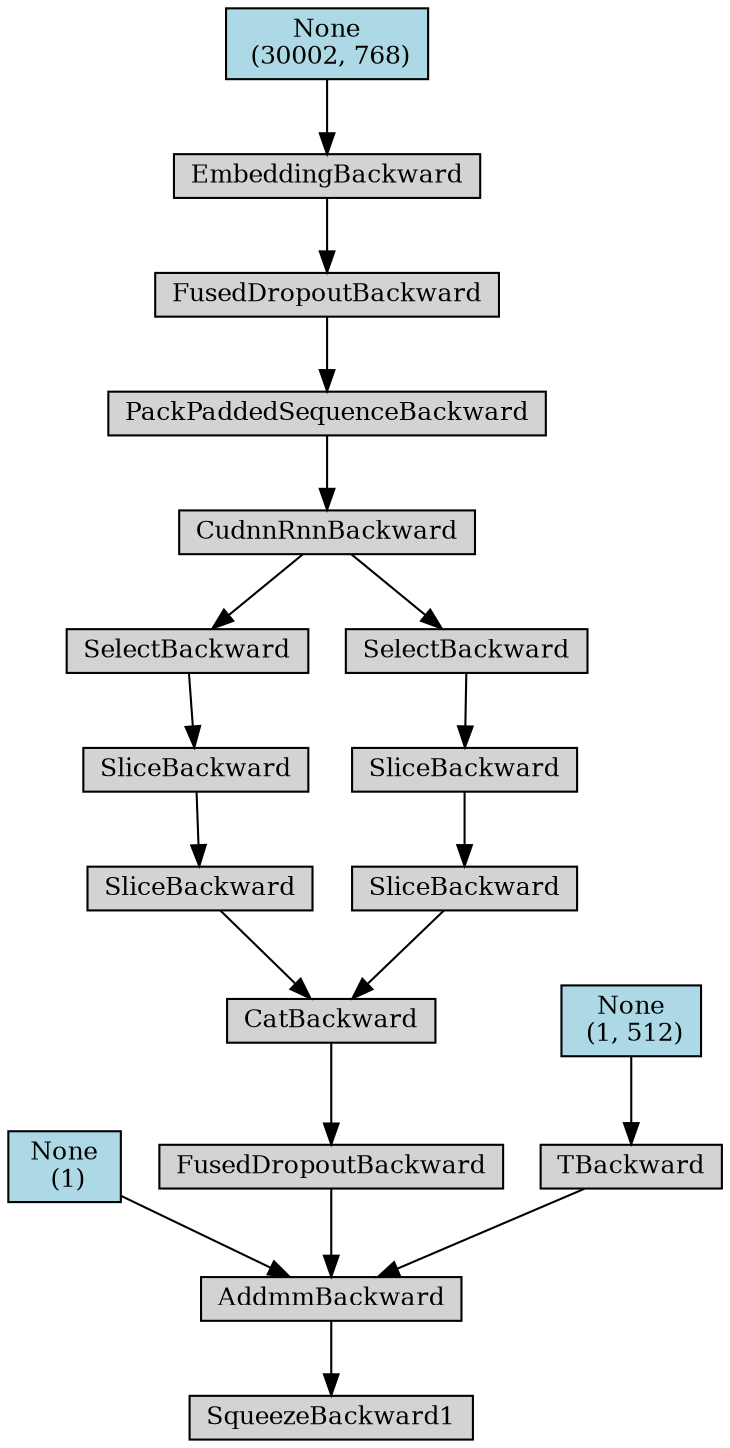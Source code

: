 digraph {
	graph [size="12,12"]
	node [align=left fontsize=12 height=0.2 ranksep=0.1 shape=box style=filled]
	2140152900744 [label=SqueezeBackward1]
	2140152898728 -> 2140152900744
	2140152898728 [label=AddmmBackward]
	2141111344712 -> 2140152898728
	2141111344712 [label="None
 (1)" fillcolor=lightblue]
	2140152900576 -> 2140152898728
	2140152900576 [label=FusedDropoutBackward]
	2140152898336 -> 2140152900576
	2140152898336 [label=CatBackward]
	2140152899680 -> 2140152898336
	2140152899680 [label=SliceBackward]
	2140832580272 -> 2140152899680
	2140832580272 [label=SliceBackward]
	2142159561056 -> 2140832580272
	2142159561056 [label=SelectBackward]
	2140120140712 -> 2142159561056
	2140120140712 [label=CudnnRnnBackward]
	2142163480416 -> 2140120140712
	2142163480416 [label=PackPaddedSequenceBackward]
	2141111344880 -> 2142163480416
	2141111344880 [label=FusedDropoutBackward]
	2141111344768 -> 2141111344880
	2141111344768 [label=EmbeddingBackward]
	2141111344600 -> 2141111344768
	2141111344600 [label="None
 (30002, 768)" fillcolor=lightblue]
	2140152901360 -> 2140152898336
	2140152901360 [label=SliceBackward]
	2140832497168 -> 2140152901360
	2140832497168 [label=SliceBackward]
	2139380372984 -> 2140832497168
	2139380372984 [label=SelectBackward]
	2140120140712 -> 2139380372984
	2140152898392 -> 2140152898728
	2140152898392 [label=TBackward]
	2140120141776 -> 2140152898392
	2140120141776 [label="None
 (1, 512)" fillcolor=lightblue]
}
